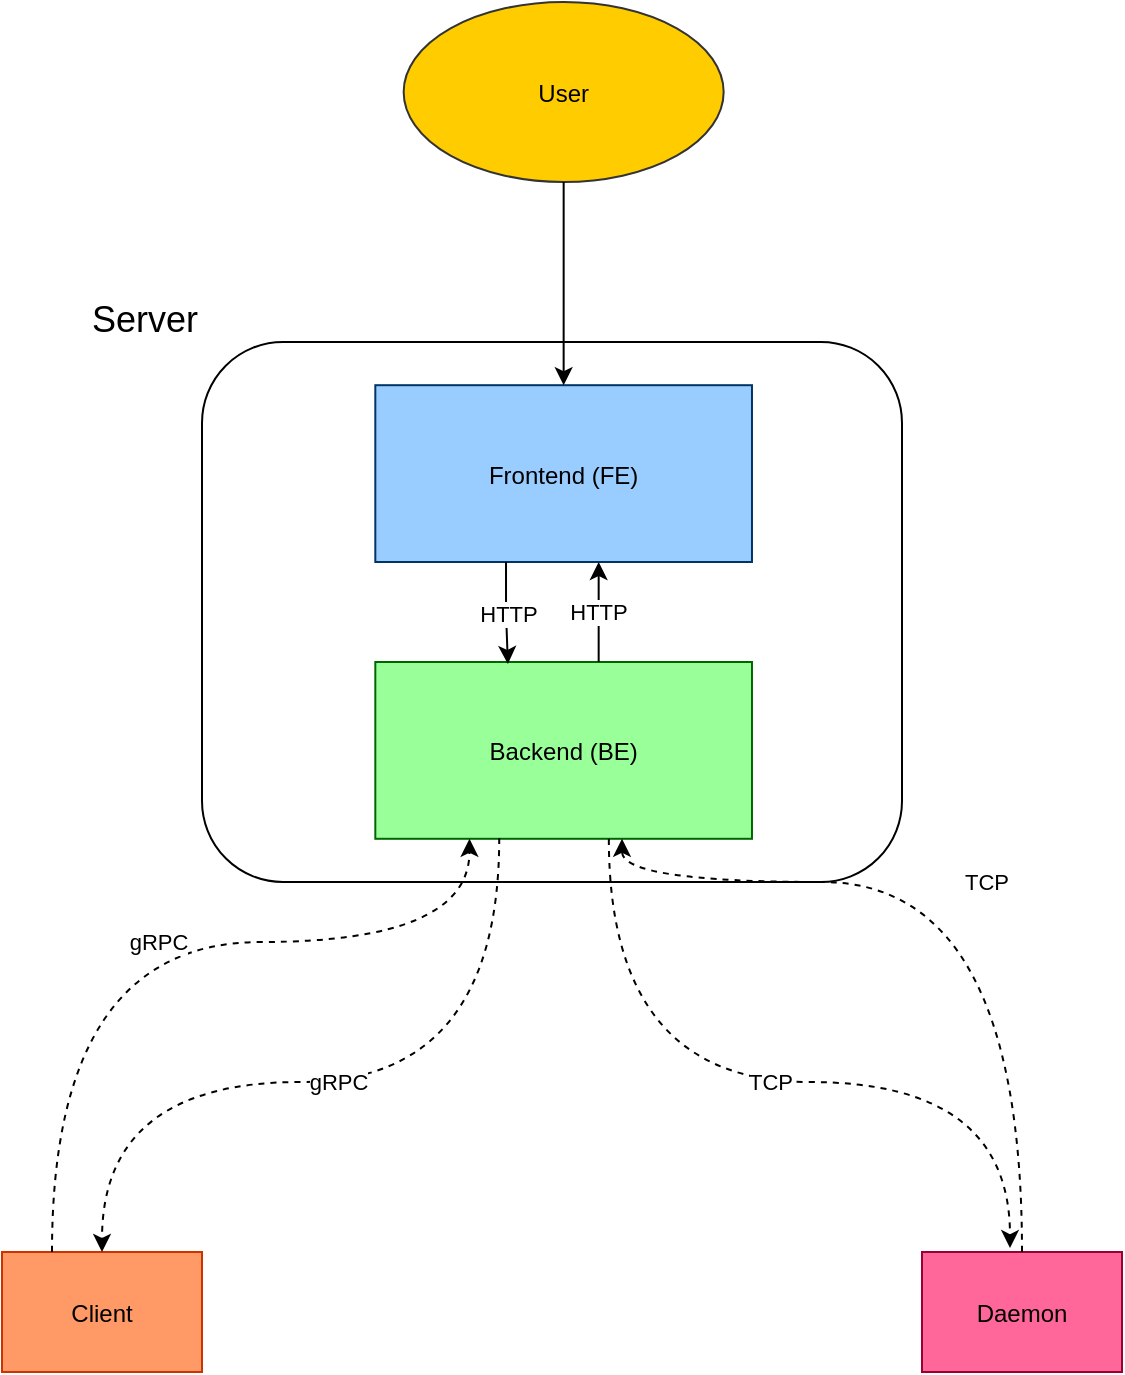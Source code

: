 <mxfile version="26.0.2">
  <diagram name="Project Diagram" id="project-diagram">
    <mxGraphModel dx="1430" dy="2016" grid="1" gridSize="10" guides="1" tooltips="1" connect="1" arrows="1" fold="1" page="1" pageScale="1" pageWidth="827" pageHeight="1169" math="0" shadow="0">
      <root>
        <mxCell id="0" />
        <mxCell id="1" parent="0" />
        <mxCell id="aw-1iL7VfKSfEn86gusT-13" value="User" style="shape=ellipse;fillColor=#FFCC00;strokeColor=#333333;fontColor=#000000;" vertex="1" parent="1">
          <mxGeometry x="320.83" y="-40" width="160" height="90" as="geometry" />
        </mxCell>
        <mxCell id="aw-1iL7VfKSfEn86gusT-14" value="Server" style="rounded=1;labelPosition=left;verticalLabelPosition=top;align=right;verticalAlign=bottom;fontSize=18;" vertex="1" parent="1">
          <mxGeometry x="220" y="130" width="350" height="270" as="geometry" />
        </mxCell>
        <mxCell id="aw-1iL7VfKSfEn86gusT-15" value="Frontend (FE)" style="shape=rectangle;fillColor=#99CCFF;strokeColor=#003366;fontColor=#000000;" vertex="1" parent="aw-1iL7VfKSfEn86gusT-14">
          <mxGeometry x="86.66" y="21.6" width="188.33" height="88.4" as="geometry" />
        </mxCell>
        <mxCell id="aw-1iL7VfKSfEn86gusT-16" value="Backend (BE)" style="shape=rectangle;fillColor=#99FF99;strokeColor=#006600;fontColor=#000000;" vertex="1" parent="aw-1iL7VfKSfEn86gusT-14">
          <mxGeometry x="86.66" y="160" width="188.33" height="88.4" as="geometry" />
        </mxCell>
        <mxCell id="aw-1iL7VfKSfEn86gusT-25" value="HTTP" style="edgeStyle=elbowEdgeStyle;elbow=vertical;rounded=0;orthogonalLoop=1;jettySize=auto;html=1;strokeColor=#000000;fontColor=#000000;curved=0;exitX=0.347;exitY=1;exitDx=0;exitDy=0;entryX=0.352;entryY=0.011;entryDx=0;entryDy=0;entryPerimeter=0;exitPerimeter=0;" edge="1" parent="aw-1iL7VfKSfEn86gusT-14" source="aw-1iL7VfKSfEn86gusT-15" target="aw-1iL7VfKSfEn86gusT-16">
          <mxGeometry relative="1" as="geometry">
            <mxPoint x="151.667" y="97.2" as="sourcePoint" />
            <mxPoint x="151.667" y="162" as="targetPoint" />
            <Array as="points" />
          </mxGeometry>
        </mxCell>
        <mxCell id="aw-1iL7VfKSfEn86gusT-28" value="HTTP" style="edgeStyle=elbowEdgeStyle;elbow=vertical;rounded=0;orthogonalLoop=1;jettySize=auto;html=1;strokeColor=#000000;fontColor=#000000;curved=0;" edge="1" parent="aw-1iL7VfKSfEn86gusT-14" source="aw-1iL7VfKSfEn86gusT-16" target="aw-1iL7VfKSfEn86gusT-15">
          <mxGeometry relative="1" as="geometry">
            <mxPoint x="198.333" y="162" as="sourcePoint" />
            <mxPoint x="198.333" y="97.2" as="targetPoint" />
            <Array as="points">
              <mxPoint x="198.333" y="129.6" />
            </Array>
          </mxGeometry>
        </mxCell>
        <mxCell id="aw-1iL7VfKSfEn86gusT-18" value="Client" style="shape=rectangle;fillColor=#FF9966;strokeColor=#CC3300;fontColor=#000000;" vertex="1" parent="1">
          <mxGeometry x="120" y="585" width="100" height="60" as="geometry" />
        </mxCell>
        <mxCell id="aw-1iL7VfKSfEn86gusT-19" value="Daemon" style="shape=rectangle;fillColor=#FF6699;strokeColor=#990033;fontColor=#000000;" vertex="1" parent="1">
          <mxGeometry x="580" y="585" width="100" height="60" as="geometry" />
        </mxCell>
        <mxCell id="aw-1iL7VfKSfEn86gusT-20" style="edgeStyle=elbowEdgeStyle;elbow=vertical;rounded=0;orthogonalLoop=1;jettySize=auto;html=1;strokeColor=#000000;fontColor=#000000;" edge="1" parent="1" source="aw-1iL7VfKSfEn86gusT-13" target="aw-1iL7VfKSfEn86gusT-15">
          <mxGeometry relative="1" as="geometry" />
        </mxCell>
        <mxCell id="aw-1iL7VfKSfEn86gusT-21" value="gRPC" style="edgeStyle=elbowEdgeStyle;elbow=vertical;rounded=0;orthogonalLoop=1;jettySize=auto;html=1;strokeColor=#000000;fontColor=#000000;dashed=1;curved=1;exitX=0.329;exitY=0.995;exitDx=0;exitDy=0;exitPerimeter=0;" edge="1" parent="1" source="aw-1iL7VfKSfEn86gusT-16" target="aw-1iL7VfKSfEn86gusT-18">
          <mxGeometry relative="1" as="geometry">
            <Array as="points">
              <mxPoint x="310" y="500" />
            </Array>
          </mxGeometry>
        </mxCell>
        <mxCell id="aw-1iL7VfKSfEn86gusT-22" value="gRPC" style="edgeStyle=elbowEdgeStyle;elbow=vertical;rounded=0;orthogonalLoop=1;jettySize=auto;html=1;strokeColor=#000000;fontColor=#000000;dashed=1;curved=1;exitX=0.25;exitY=0;exitDx=0;exitDy=0;entryX=0.25;entryY=1;entryDx=0;entryDy=0;" edge="1" parent="1" source="aw-1iL7VfKSfEn86gusT-18" target="aw-1iL7VfKSfEn86gusT-16">
          <mxGeometry relative="1" as="geometry">
            <mxPoint x="90" y="510" as="sourcePoint" />
            <mxPoint x="370" y="320" as="targetPoint" />
            <Array as="points">
              <mxPoint x="360" y="430" />
            </Array>
          </mxGeometry>
        </mxCell>
        <mxCell id="aw-1iL7VfKSfEn86gusT-23" value="TCP" style="edgeStyle=elbowEdgeStyle;elbow=vertical;rounded=0;orthogonalLoop=1;jettySize=auto;html=1;strokeColor=#000000;fontColor=#000000;dashed=1;curved=1;exitX=0.62;exitY=1;exitDx=0;exitDy=0;exitPerimeter=0;entryX=0.44;entryY=-0.033;entryDx=0;entryDy=0;entryPerimeter=0;" edge="1" parent="1" source="aw-1iL7VfKSfEn86gusT-16" target="aw-1iL7VfKSfEn86gusT-19">
          <mxGeometry relative="1" as="geometry">
            <mxPoint x="360" y="330" as="sourcePoint" />
            <mxPoint x="620" y="530" as="targetPoint" />
            <Array as="points">
              <mxPoint x="500" y="500" />
            </Array>
          </mxGeometry>
        </mxCell>
        <mxCell id="aw-1iL7VfKSfEn86gusT-24" value="TCP" style="edgeStyle=elbowEdgeStyle;elbow=vertical;rounded=0;orthogonalLoop=1;jettySize=auto;html=1;strokeColor=#000000;fontColor=#000000;dashed=1;curved=1;" edge="1" parent="1" source="aw-1iL7VfKSfEn86gusT-19" target="aw-1iL7VfKSfEn86gusT-16">
          <mxGeometry relative="1" as="geometry">
            <Array as="points">
              <mxPoint x="430" y="400" />
            </Array>
          </mxGeometry>
        </mxCell>
      </root>
    </mxGraphModel>
  </diagram>
</mxfile>
